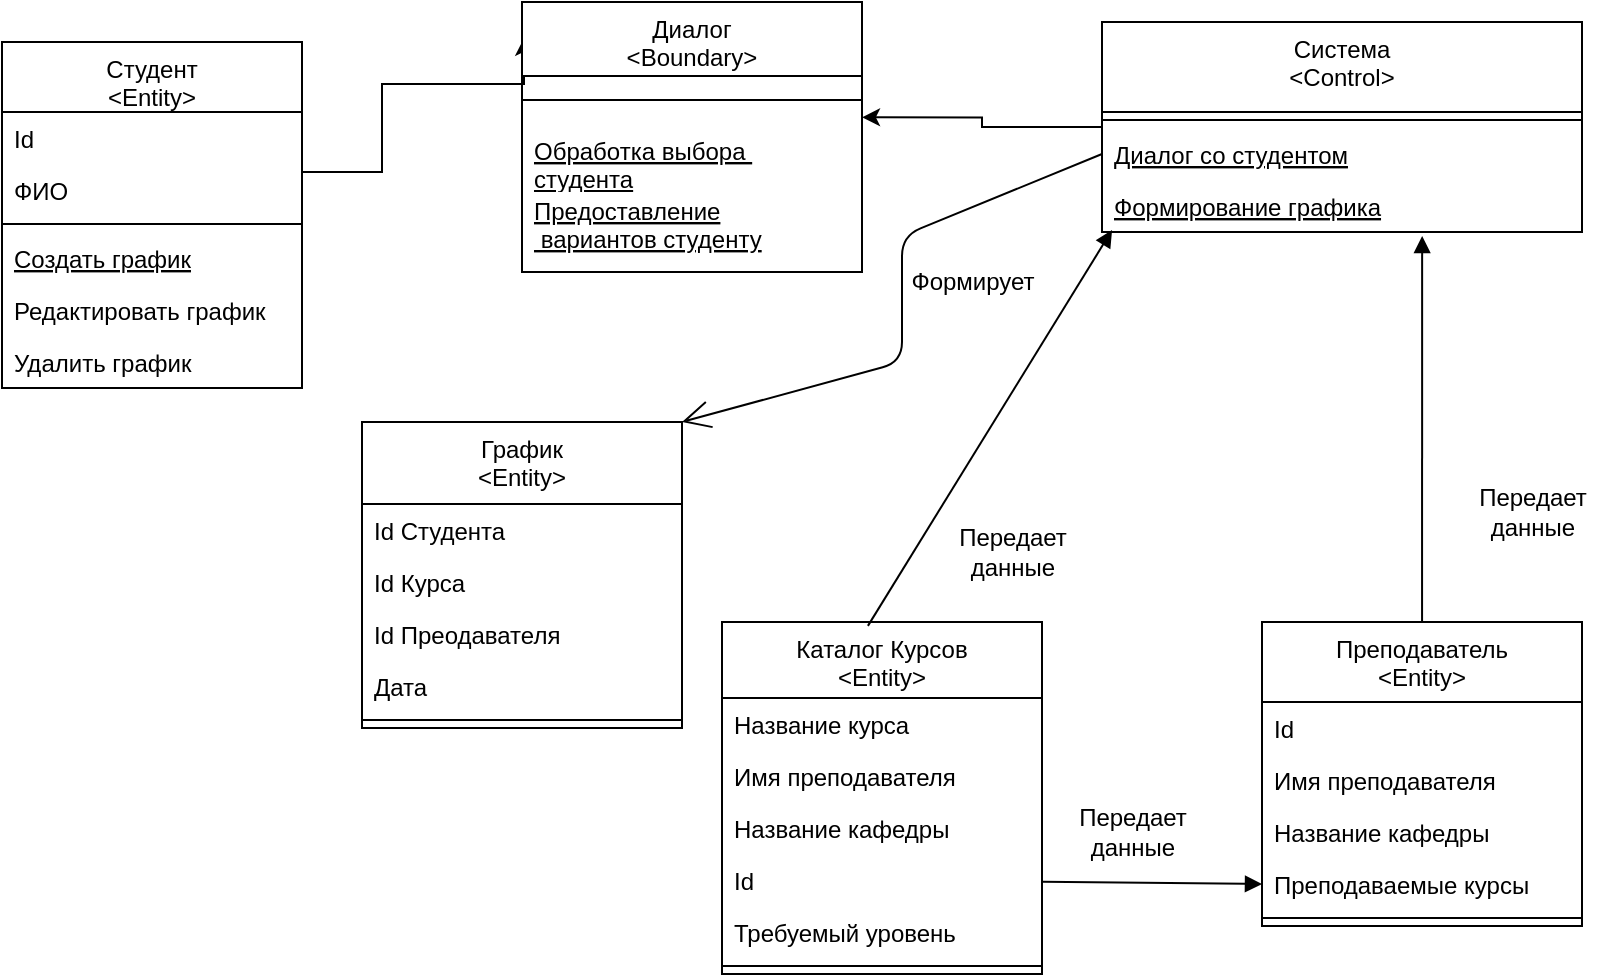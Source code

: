 <mxfile version="12.9.14" type="device"><diagram id="C5RBs43oDa-KdzZeNtuy" name="Page-1"><mxGraphModel dx="1108" dy="484" grid="1" gridSize="10" guides="1" tooltips="1" connect="1" arrows="1" fold="1" page="1" pageScale="1" pageWidth="827" pageHeight="1169" math="0" shadow="0"><root><mxCell id="WIyWlLk6GJQsqaUBKTNV-0"/><mxCell id="WIyWlLk6GJQsqaUBKTNV-1" parent="WIyWlLk6GJQsqaUBKTNV-0"/><mxCell id="j_pHk956fy-IVrkvVQ-g-51" value="Студент&#10;&lt;Entity&gt;" style="swimlane;fontStyle=0;align=center;verticalAlign=top;childLayout=stackLayout;horizontal=1;startSize=35;horizontalStack=0;resizeParent=1;resizeLast=0;collapsible=1;marginBottom=0;rounded=0;shadow=0;strokeWidth=1;" parent="WIyWlLk6GJQsqaUBKTNV-1" vertex="1"><mxGeometry x="20" y="30" width="150" height="173" as="geometry"><mxRectangle x="130" y="380" width="160" height="26" as="alternateBounds"/></mxGeometry></mxCell><mxCell id="j_pHk956fy-IVrkvVQ-g-52" value="Id" style="text;align=left;verticalAlign=top;spacingLeft=4;spacingRight=4;overflow=hidden;rotatable=0;points=[[0,0.5],[1,0.5]];portConstraint=eastwest;" parent="j_pHk956fy-IVrkvVQ-g-51" vertex="1"><mxGeometry y="35" width="150" height="26" as="geometry"/></mxCell><mxCell id="j_pHk956fy-IVrkvVQ-g-53" value="ФИО" style="text;align=left;verticalAlign=top;spacingLeft=4;spacingRight=4;overflow=hidden;rotatable=0;points=[[0,0.5],[1,0.5]];portConstraint=eastwest;rounded=0;shadow=0;html=0;" parent="j_pHk956fy-IVrkvVQ-g-51" vertex="1"><mxGeometry y="61" width="150" height="26" as="geometry"/></mxCell><mxCell id="j_pHk956fy-IVrkvVQ-g-54" value="" style="line;html=1;strokeWidth=1;align=left;verticalAlign=middle;spacingTop=-1;spacingLeft=3;spacingRight=3;rotatable=0;labelPosition=right;points=[];portConstraint=eastwest;" parent="j_pHk956fy-IVrkvVQ-g-51" vertex="1"><mxGeometry y="87" width="150" height="8" as="geometry"/></mxCell><mxCell id="j_pHk956fy-IVrkvVQ-g-55" value="Создать график" style="text;align=left;verticalAlign=top;spacingLeft=4;spacingRight=4;overflow=hidden;rotatable=0;points=[[0,0.5],[1,0.5]];portConstraint=eastwest;fontStyle=4" parent="j_pHk956fy-IVrkvVQ-g-51" vertex="1"><mxGeometry y="95" width="150" height="26" as="geometry"/></mxCell><mxCell id="j_pHk956fy-IVrkvVQ-g-56" value="Редактировать график" style="text;align=left;verticalAlign=top;spacingLeft=4;spacingRight=4;overflow=hidden;rotatable=0;points=[[0,0.5],[1,0.5]];portConstraint=eastwest;" parent="j_pHk956fy-IVrkvVQ-g-51" vertex="1"><mxGeometry y="121" width="150" height="26" as="geometry"/></mxCell><mxCell id="j_pHk956fy-IVrkvVQ-g-57" value="Удалить график" style="text;align=left;verticalAlign=top;spacingLeft=4;spacingRight=4;overflow=hidden;rotatable=0;points=[[0,0.5],[1,0.5]];portConstraint=eastwest;" parent="j_pHk956fy-IVrkvVQ-g-51" vertex="1"><mxGeometry y="147" width="150" height="26" as="geometry"/></mxCell><mxCell id="j_pHk956fy-IVrkvVQ-g-64" style="edgeStyle=orthogonalEdgeStyle;rounded=0;orthogonalLoop=1;jettySize=auto;html=1;entryX=1;entryY=-0.111;entryDx=0;entryDy=0;entryPerimeter=0;" parent="WIyWlLk6GJQsqaUBKTNV-1" source="j_pHk956fy-IVrkvVQ-g-59" target="zkfFHV4jXpPFQw0GAbJ--10" edge="1"><mxGeometry relative="1" as="geometry"/></mxCell><mxCell id="j_pHk956fy-IVrkvVQ-g-63" style="edgeStyle=orthogonalEdgeStyle;rounded=0;orthogonalLoop=1;jettySize=auto;html=1;entryX=0.006;entryY=0.133;entryDx=0;entryDy=0;entryPerimeter=0;exitX=1;exitY=0.5;exitDx=0;exitDy=0;" parent="WIyWlLk6GJQsqaUBKTNV-1" source="j_pHk956fy-IVrkvVQ-g-53" target="zkfFHV4jXpPFQw0GAbJ--6" edge="1"><mxGeometry relative="1" as="geometry"><Array as="points"><mxPoint x="210" y="95"/><mxPoint x="210" y="51"/></Array></mxGeometry></mxCell><mxCell id="zkfFHV4jXpPFQw0GAbJ--17" value="График&#10;&lt;Entity&gt;" style="swimlane;fontStyle=0;align=center;verticalAlign=top;childLayout=stackLayout;horizontal=1;startSize=41;horizontalStack=0;resizeParent=1;resizeLast=0;collapsible=1;marginBottom=0;rounded=0;shadow=0;strokeWidth=1;" parent="WIyWlLk6GJQsqaUBKTNV-1" vertex="1"><mxGeometry x="200" y="220" width="160" height="153" as="geometry"><mxRectangle x="550" y="140" width="160" height="26" as="alternateBounds"/></mxGeometry></mxCell><mxCell id="zkfFHV4jXpPFQw0GAbJ--18" value="Id Студента" style="text;align=left;verticalAlign=top;spacingLeft=4;spacingRight=4;overflow=hidden;rotatable=0;points=[[0,0.5],[1,0.5]];portConstraint=eastwest;" parent="zkfFHV4jXpPFQw0GAbJ--17" vertex="1"><mxGeometry y="41" width="160" height="26" as="geometry"/></mxCell><mxCell id="zkfFHV4jXpPFQw0GAbJ--19" value="Id Курса" style="text;align=left;verticalAlign=top;spacingLeft=4;spacingRight=4;overflow=hidden;rotatable=0;points=[[0,0.5],[1,0.5]];portConstraint=eastwest;rounded=0;shadow=0;html=0;" parent="zkfFHV4jXpPFQw0GAbJ--17" vertex="1"><mxGeometry y="67" width="160" height="26" as="geometry"/></mxCell><mxCell id="zkfFHV4jXpPFQw0GAbJ--20" value="Id Преодавателя" style="text;align=left;verticalAlign=top;spacingLeft=4;spacingRight=4;overflow=hidden;rotatable=0;points=[[0,0.5],[1,0.5]];portConstraint=eastwest;rounded=0;shadow=0;html=0;" parent="zkfFHV4jXpPFQw0GAbJ--17" vertex="1"><mxGeometry y="93" width="160" height="26" as="geometry"/></mxCell><mxCell id="zkfFHV4jXpPFQw0GAbJ--21" value="Дата" style="text;align=left;verticalAlign=top;spacingLeft=4;spacingRight=4;overflow=hidden;rotatable=0;points=[[0,0.5],[1,0.5]];portConstraint=eastwest;rounded=0;shadow=0;html=0;" parent="zkfFHV4jXpPFQw0GAbJ--17" vertex="1"><mxGeometry y="119" width="160" height="26" as="geometry"/></mxCell><mxCell id="zkfFHV4jXpPFQw0GAbJ--23" value="" style="line;html=1;strokeWidth=1;align=left;verticalAlign=middle;spacingTop=-1;spacingLeft=3;spacingRight=3;rotatable=0;labelPosition=right;points=[];portConstraint=eastwest;" parent="zkfFHV4jXpPFQw0GAbJ--17" vertex="1"><mxGeometry y="145" width="160" height="8" as="geometry"/></mxCell><mxCell id="j_pHk956fy-IVrkvVQ-g-76" value="" style="endArrow=open;endFill=1;endSize=12;html=1;exitX=0;exitY=0.5;exitDx=0;exitDy=0;" parent="WIyWlLk6GJQsqaUBKTNV-1" source="j_pHk956fy-IVrkvVQ-g-61" edge="1"><mxGeometry width="160" relative="1" as="geometry"><mxPoint x="330" y="180" as="sourcePoint"/><mxPoint x="360" y="220" as="targetPoint"/><Array as="points"><mxPoint x="470" y="127"/><mxPoint x="470" y="190"/></Array></mxGeometry></mxCell><mxCell id="j_pHk956fy-IVrkvVQ-g-78" value="Передает&lt;br&gt;данные" style="text;html=1;align=center;verticalAlign=middle;resizable=0;points=[];autosize=1;" parent="WIyWlLk6GJQsqaUBKTNV-1" vertex="1"><mxGeometry x="550" y="410" width="70" height="30" as="geometry"/></mxCell><mxCell id="j_pHk956fy-IVrkvVQ-g-84" value="Передает&lt;br&gt;данные" style="text;html=1;align=center;verticalAlign=middle;resizable=0;points=[];autosize=1;" parent="WIyWlLk6GJQsqaUBKTNV-1" vertex="1"><mxGeometry x="490" y="270" width="70" height="30" as="geometry"/></mxCell><mxCell id="j_pHk956fy-IVrkvVQ-g-86" value="Формирует" style="text;html=1;align=center;verticalAlign=middle;resizable=0;points=[];autosize=1;" parent="WIyWlLk6GJQsqaUBKTNV-1" vertex="1"><mxGeometry x="465" y="140" width="80" height="20" as="geometry"/></mxCell><mxCell id="j_pHk956fy-IVrkvVQ-g-90" value="Передает&lt;br&gt;данные" style="text;html=1;align=center;verticalAlign=middle;resizable=0;points=[];autosize=1;" parent="WIyWlLk6GJQsqaUBKTNV-1" vertex="1"><mxGeometry x="750" y="250" width="70" height="30" as="geometry"/></mxCell><mxCell id="j_pHk956fy-IVrkvVQ-g-59" value="Система&#10;&lt;Control&gt;" style="swimlane;fontStyle=0;align=center;verticalAlign=top;childLayout=stackLayout;horizontal=1;startSize=45;horizontalStack=0;resizeParent=1;resizeLast=0;collapsible=1;marginBottom=0;rounded=0;shadow=0;strokeWidth=1;" parent="WIyWlLk6GJQsqaUBKTNV-1" vertex="1"><mxGeometry x="570" y="20" width="240" height="105" as="geometry"><mxRectangle x="130" y="380" width="160" height="26" as="alternateBounds"/></mxGeometry></mxCell><mxCell id="j_pHk956fy-IVrkvVQ-g-60" value="" style="line;html=1;strokeWidth=1;align=left;verticalAlign=middle;spacingTop=-1;spacingLeft=3;spacingRight=3;rotatable=0;labelPosition=right;points=[];portConstraint=eastwest;" parent="j_pHk956fy-IVrkvVQ-g-59" vertex="1"><mxGeometry y="45" width="240" height="8" as="geometry"/></mxCell><mxCell id="j_pHk956fy-IVrkvVQ-g-61" value="Диалог со студентом" style="text;align=left;verticalAlign=top;spacingLeft=4;spacingRight=4;overflow=hidden;rotatable=0;points=[[0,0.5],[1,0.5]];portConstraint=eastwest;fontStyle=4" parent="j_pHk956fy-IVrkvVQ-g-59" vertex="1"><mxGeometry y="53" width="240" height="26" as="geometry"/></mxCell><mxCell id="j_pHk956fy-IVrkvVQ-g-65" value="Формирование графика" style="text;align=left;verticalAlign=top;spacingLeft=4;spacingRight=4;overflow=hidden;rotatable=0;points=[[0,0.5],[1,0.5]];portConstraint=eastwest;fontStyle=4" parent="j_pHk956fy-IVrkvVQ-g-59" vertex="1"><mxGeometry y="79" width="240" height="26" as="geometry"/></mxCell><mxCell id="zkfFHV4jXpPFQw0GAbJ--6" value="Диалог&#10;&lt;Boundary&gt;" style="swimlane;fontStyle=0;align=center;verticalAlign=top;childLayout=stackLayout;horizontal=1;startSize=37;horizontalStack=0;resizeParent=1;resizeLast=0;collapsible=1;marginBottom=0;rounded=0;shadow=0;strokeWidth=1;" parent="WIyWlLk6GJQsqaUBKTNV-1" vertex="1"><mxGeometry x="280" y="10" width="170" height="135" as="geometry"><mxRectangle x="130" y="380" width="160" height="26" as="alternateBounds"/></mxGeometry></mxCell><mxCell id="zkfFHV4jXpPFQw0GAbJ--9" value="" style="line;html=1;strokeWidth=1;align=left;verticalAlign=middle;spacingTop=-1;spacingLeft=3;spacingRight=3;rotatable=0;labelPosition=right;points=[];portConstraint=eastwest;" parent="zkfFHV4jXpPFQw0GAbJ--6" vertex="1"><mxGeometry y="37" width="170" height="24" as="geometry"/></mxCell><mxCell id="zkfFHV4jXpPFQw0GAbJ--10" value="Обработка выбора &#10;студента" style="text;align=left;verticalAlign=top;spacingLeft=4;spacingRight=4;overflow=hidden;rotatable=0;points=[[0,0.5],[1,0.5]];portConstraint=eastwest;fontStyle=4" parent="zkfFHV4jXpPFQw0GAbJ--6" vertex="1"><mxGeometry y="61" width="170" height="30" as="geometry"/></mxCell><mxCell id="j_pHk956fy-IVrkvVQ-g-62" value="Предоставление&#10; вариантов студенту" style="text;align=left;verticalAlign=top;spacingLeft=4;spacingRight=4;overflow=hidden;rotatable=0;points=[[0,0.5],[1,0.5]];portConstraint=eastwest;fontStyle=4" parent="zkfFHV4jXpPFQw0GAbJ--6" vertex="1"><mxGeometry y="91" width="170" height="36" as="geometry"/></mxCell><mxCell id="j_pHk956fy-IVrkvVQ-g-67" value="Каталог Курсов&#10;&lt;Entity&gt;" style="swimlane;fontStyle=0;align=center;verticalAlign=top;childLayout=stackLayout;horizontal=1;startSize=38;horizontalStack=0;resizeParent=1;resizeLast=0;collapsible=1;marginBottom=0;rounded=0;shadow=0;strokeWidth=1;" parent="WIyWlLk6GJQsqaUBKTNV-1" vertex="1"><mxGeometry x="380" y="320" width="160" height="176" as="geometry"><mxRectangle x="550" y="140" width="160" height="26" as="alternateBounds"/></mxGeometry></mxCell><mxCell id="j_pHk956fy-IVrkvVQ-g-68" value="Название курса" style="text;align=left;verticalAlign=top;spacingLeft=4;spacingRight=4;overflow=hidden;rotatable=0;points=[[0,0.5],[1,0.5]];portConstraint=eastwest;" parent="j_pHk956fy-IVrkvVQ-g-67" vertex="1"><mxGeometry y="38" width="160" height="26" as="geometry"/></mxCell><mxCell id="j_pHk956fy-IVrkvVQ-g-69" value="Имя преподавателя" style="text;align=left;verticalAlign=top;spacingLeft=4;spacingRight=4;overflow=hidden;rotatable=0;points=[[0,0.5],[1,0.5]];portConstraint=eastwest;rounded=0;shadow=0;html=0;" parent="j_pHk956fy-IVrkvVQ-g-67" vertex="1"><mxGeometry y="64" width="160" height="26" as="geometry"/></mxCell><mxCell id="j_pHk956fy-IVrkvVQ-g-70" value="Название кафедры" style="text;align=left;verticalAlign=top;spacingLeft=4;spacingRight=4;overflow=hidden;rotatable=0;points=[[0,0.5],[1,0.5]];portConstraint=eastwest;rounded=0;shadow=0;html=0;" parent="j_pHk956fy-IVrkvVQ-g-67" vertex="1"><mxGeometry y="90" width="160" height="26" as="geometry"/></mxCell><mxCell id="j_pHk956fy-IVrkvVQ-g-71" value="Id" style="text;align=left;verticalAlign=top;spacingLeft=4;spacingRight=4;overflow=hidden;rotatable=0;points=[[0,0.5],[1,0.5]];portConstraint=eastwest;rounded=0;shadow=0;html=0;" parent="j_pHk956fy-IVrkvVQ-g-67" vertex="1"><mxGeometry y="116" width="160" height="26" as="geometry"/></mxCell><mxCell id="j_pHk956fy-IVrkvVQ-g-72" value="Требуемый уровень" style="text;align=left;verticalAlign=top;spacingLeft=4;spacingRight=4;overflow=hidden;rotatable=0;points=[[0,0.5],[1,0.5]];portConstraint=eastwest;rounded=0;shadow=0;html=0;" parent="j_pHk956fy-IVrkvVQ-g-67" vertex="1"><mxGeometry y="142" width="160" height="26" as="geometry"/></mxCell><mxCell id="j_pHk956fy-IVrkvVQ-g-73" value="" style="line;html=1;strokeWidth=1;align=left;verticalAlign=middle;spacingTop=-1;spacingLeft=3;spacingRight=3;rotatable=0;labelPosition=right;points=[];portConstraint=eastwest;" parent="j_pHk956fy-IVrkvVQ-g-67" vertex="1"><mxGeometry y="168" width="160" height="8" as="geometry"/></mxCell><mxCell id="j_pHk956fy-IVrkvVQ-g-39" value="Преподаватель&#10;&lt;Entity&gt;" style="swimlane;fontStyle=0;align=center;verticalAlign=top;childLayout=stackLayout;horizontal=1;startSize=40;horizontalStack=0;resizeParent=1;resizeLast=0;collapsible=1;marginBottom=0;rounded=0;shadow=0;strokeWidth=1;" parent="WIyWlLk6GJQsqaUBKTNV-1" vertex="1"><mxGeometry x="650" y="320" width="160" height="152" as="geometry"><mxRectangle x="550" y="140" width="160" height="26" as="alternateBounds"/></mxGeometry></mxCell><mxCell id="j_pHk956fy-IVrkvVQ-g-40" value="Id" style="text;align=left;verticalAlign=top;spacingLeft=4;spacingRight=4;overflow=hidden;rotatable=0;points=[[0,0.5],[1,0.5]];portConstraint=eastwest;" parent="j_pHk956fy-IVrkvVQ-g-39" vertex="1"><mxGeometry y="40" width="160" height="26" as="geometry"/></mxCell><mxCell id="j_pHk956fy-IVrkvVQ-g-41" value="Имя преподавателя" style="text;align=left;verticalAlign=top;spacingLeft=4;spacingRight=4;overflow=hidden;rotatable=0;points=[[0,0.5],[1,0.5]];portConstraint=eastwest;rounded=0;shadow=0;html=0;" parent="j_pHk956fy-IVrkvVQ-g-39" vertex="1"><mxGeometry y="66" width="160" height="26" as="geometry"/></mxCell><mxCell id="j_pHk956fy-IVrkvVQ-g-42" value="Название кафедры" style="text;align=left;verticalAlign=top;spacingLeft=4;spacingRight=4;overflow=hidden;rotatable=0;points=[[0,0.5],[1,0.5]];portConstraint=eastwest;rounded=0;shadow=0;html=0;" parent="j_pHk956fy-IVrkvVQ-g-39" vertex="1"><mxGeometry y="92" width="160" height="26" as="geometry"/></mxCell><mxCell id="j_pHk956fy-IVrkvVQ-g-43" value="Преподаваемые курсы" style="text;align=left;verticalAlign=top;spacingLeft=4;spacingRight=4;overflow=hidden;rotatable=0;points=[[0,0.5],[1,0.5]];portConstraint=eastwest;rounded=0;shadow=0;html=0;" parent="j_pHk956fy-IVrkvVQ-g-39" vertex="1"><mxGeometry y="118" width="160" height="26" as="geometry"/></mxCell><mxCell id="j_pHk956fy-IVrkvVQ-g-45" value="" style="line;html=1;strokeWidth=1;align=left;verticalAlign=middle;spacingTop=-1;spacingLeft=3;spacingRight=3;rotatable=0;labelPosition=right;points=[];portConstraint=eastwest;" parent="j_pHk956fy-IVrkvVQ-g-39" vertex="1"><mxGeometry y="144" width="160" height="8" as="geometry"/></mxCell><mxCell id="LAFps4dnw3kkb_HxyyIc-6" value="" style="html=1;verticalAlign=bottom;endArrow=block;entryX=0;entryY=0.5;entryDx=0;entryDy=0;" edge="1" parent="WIyWlLk6GJQsqaUBKTNV-1" source="j_pHk956fy-IVrkvVQ-g-71" target="j_pHk956fy-IVrkvVQ-g-43"><mxGeometry width="80" relative="1" as="geometry"><mxPoint x="370" y="250" as="sourcePoint"/><mxPoint x="450" y="250" as="targetPoint"/></mxGeometry></mxCell><mxCell id="LAFps4dnw3kkb_HxyyIc-8" value="" style="html=1;verticalAlign=bottom;endArrow=block;entryX=0.667;entryY=1.077;entryDx=0;entryDy=0;entryPerimeter=0;" edge="1" parent="WIyWlLk6GJQsqaUBKTNV-1" source="j_pHk956fy-IVrkvVQ-g-39" target="j_pHk956fy-IVrkvVQ-g-65"><mxGeometry width="80" relative="1" as="geometry"><mxPoint x="550" y="459.842" as="sourcePoint"/><mxPoint x="660" y="461" as="targetPoint"/></mxGeometry></mxCell><mxCell id="LAFps4dnw3kkb_HxyyIc-9" value="" style="html=1;verticalAlign=bottom;endArrow=block;entryX=0.021;entryY=0.962;entryDx=0;entryDy=0;entryPerimeter=0;exitX=0.456;exitY=0.011;exitDx=0;exitDy=0;exitPerimeter=0;" edge="1" parent="WIyWlLk6GJQsqaUBKTNV-1" source="j_pHk956fy-IVrkvVQ-g-67" target="j_pHk956fy-IVrkvVQ-g-65"><mxGeometry width="80" relative="1" as="geometry"><mxPoint x="740.023" y="330" as="sourcePoint"/><mxPoint x="740.08" y="137.002" as="targetPoint"/></mxGeometry></mxCell></root></mxGraphModel></diagram></mxfile>